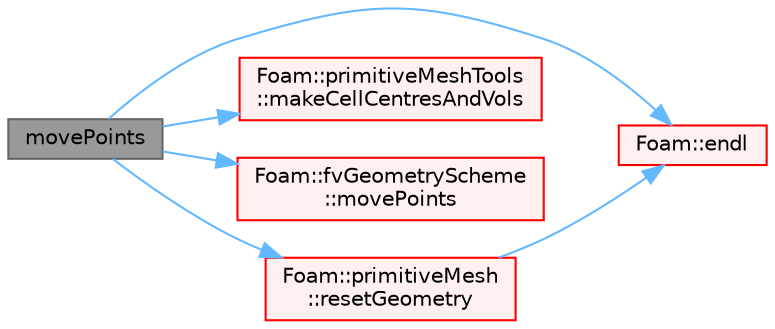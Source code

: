 digraph "movePoints"
{
 // LATEX_PDF_SIZE
  bgcolor="transparent";
  edge [fontname=Helvetica,fontsize=10,labelfontname=Helvetica,labelfontsize=10];
  node [fontname=Helvetica,fontsize=10,shape=box,height=0.2,width=0.4];
  rankdir="LR";
  Node1 [id="Node000001",label="movePoints",height=0.2,width=0.4,color="gray40", fillcolor="grey60", style="filled", fontcolor="black",tooltip=" "];
  Node1 -> Node2 [id="edge1_Node000001_Node000002",color="steelblue1",style="solid",tooltip=" "];
  Node2 [id="Node000002",label="Foam::endl",height=0.2,width=0.4,color="red", fillcolor="#FFF0F0", style="filled",URL="$namespaceFoam.html#a7d5eca45a323264dc5fe811500ebda47",tooltip=" "];
  Node1 -> Node6 [id="edge2_Node000001_Node000006",color="steelblue1",style="solid",tooltip=" "];
  Node6 [id="Node000006",label="Foam::primitiveMeshTools\l::makeCellCentresAndVols",height=0.2,width=0.4,color="red", fillcolor="#FFF0F0", style="filled",URL="$classFoam_1_1primitiveMeshTools.html#ade1658bdc2ddc763aefdff6a9a8d1692",tooltip=" "];
  Node1 -> Node11 [id="edge3_Node000001_Node000011",color="steelblue1",style="solid",tooltip=" "];
  Node11 [id="Node000011",label="Foam::fvGeometryScheme\l::movePoints",height=0.2,width=0.4,color="red", fillcolor="#FFF0F0", style="filled",URL="$classFoam_1_1fvGeometryScheme.html#a6515a3b20e9603401422337166c347f2",tooltip=" "];
  Node1 -> Node14 [id="edge4_Node000001_Node000014",color="steelblue1",style="solid",tooltip=" "];
  Node14 [id="Node000014",label="Foam::primitiveMesh\l::resetGeometry",height=0.2,width=0.4,color="red", fillcolor="#FFF0F0", style="filled",URL="$classFoam_1_1primitiveMesh.html#afc4e2b1bb8e4c861bb9f4d75b1fbdf8f",tooltip=" "];
  Node14 -> Node2 [id="edge5_Node000014_Node000002",color="steelblue1",style="solid",tooltip=" "];
}
